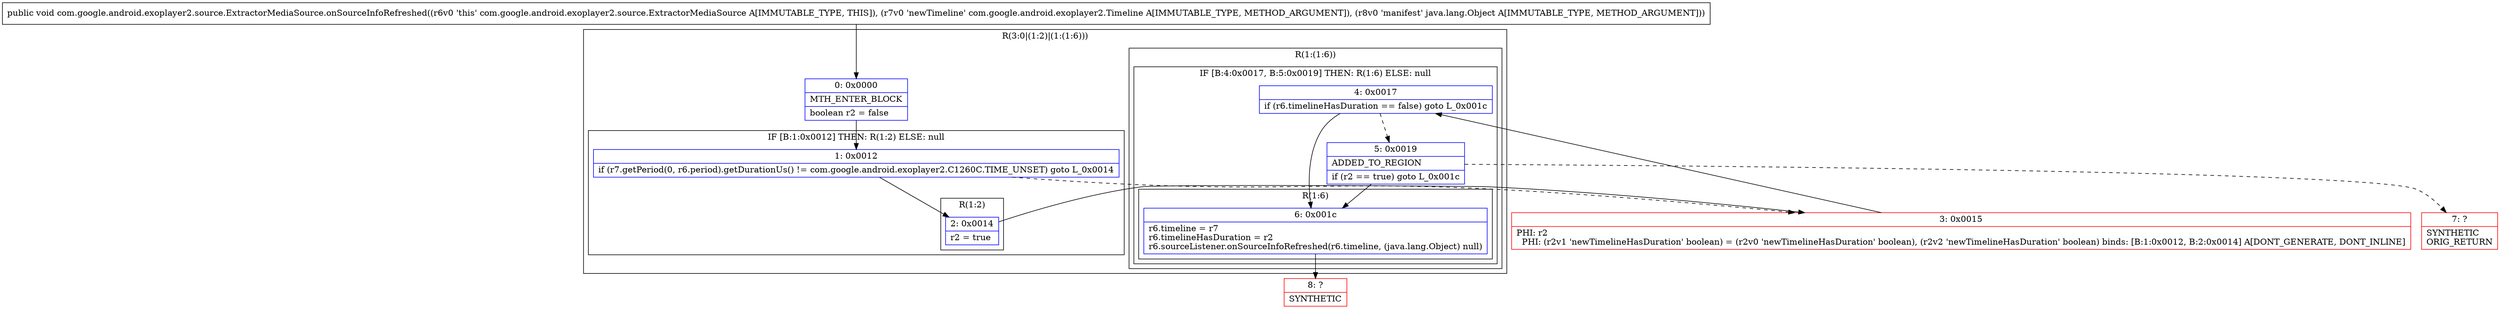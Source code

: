 digraph "CFG forcom.google.android.exoplayer2.source.ExtractorMediaSource.onSourceInfoRefreshed(Lcom\/google\/android\/exoplayer2\/Timeline;Ljava\/lang\/Object;)V" {
subgraph cluster_Region_2144246965 {
label = "R(3:0|(1:2)|(1:(1:6)))";
node [shape=record,color=blue];
Node_0 [shape=record,label="{0\:\ 0x0000|MTH_ENTER_BLOCK\l|boolean r2 = false\l}"];
subgraph cluster_IfRegion_376202414 {
label = "IF [B:1:0x0012] THEN: R(1:2) ELSE: null";
node [shape=record,color=blue];
Node_1 [shape=record,label="{1\:\ 0x0012|if (r7.getPeriod(0, r6.period).getDurationUs() != com.google.android.exoplayer2.C1260C.TIME_UNSET) goto L_0x0014\l}"];
subgraph cluster_Region_947628577 {
label = "R(1:2)";
node [shape=record,color=blue];
Node_2 [shape=record,label="{2\:\ 0x0014|r2 = true\l}"];
}
}
subgraph cluster_Region_1022786795 {
label = "R(1:(1:6))";
node [shape=record,color=blue];
subgraph cluster_IfRegion_565223518 {
label = "IF [B:4:0x0017, B:5:0x0019] THEN: R(1:6) ELSE: null";
node [shape=record,color=blue];
Node_4 [shape=record,label="{4\:\ 0x0017|if (r6.timelineHasDuration == false) goto L_0x001c\l}"];
Node_5 [shape=record,label="{5\:\ 0x0019|ADDED_TO_REGION\l|if (r2 == true) goto L_0x001c\l}"];
subgraph cluster_Region_1966345034 {
label = "R(1:6)";
node [shape=record,color=blue];
Node_6 [shape=record,label="{6\:\ 0x001c|r6.timeline = r7\lr6.timelineHasDuration = r2\lr6.sourceListener.onSourceInfoRefreshed(r6.timeline, (java.lang.Object) null)\l}"];
}
}
}
}
Node_3 [shape=record,color=red,label="{3\:\ 0x0015|PHI: r2 \l  PHI: (r2v1 'newTimelineHasDuration' boolean) = (r2v0 'newTimelineHasDuration' boolean), (r2v2 'newTimelineHasDuration' boolean) binds: [B:1:0x0012, B:2:0x0014] A[DONT_GENERATE, DONT_INLINE]\l}"];
Node_7 [shape=record,color=red,label="{7\:\ ?|SYNTHETIC\lORIG_RETURN\l}"];
Node_8 [shape=record,color=red,label="{8\:\ ?|SYNTHETIC\l}"];
MethodNode[shape=record,label="{public void com.google.android.exoplayer2.source.ExtractorMediaSource.onSourceInfoRefreshed((r6v0 'this' com.google.android.exoplayer2.source.ExtractorMediaSource A[IMMUTABLE_TYPE, THIS]), (r7v0 'newTimeline' com.google.android.exoplayer2.Timeline A[IMMUTABLE_TYPE, METHOD_ARGUMENT]), (r8v0 'manifest' java.lang.Object A[IMMUTABLE_TYPE, METHOD_ARGUMENT])) }"];
MethodNode -> Node_0;
Node_0 -> Node_1;
Node_1 -> Node_2;
Node_1 -> Node_3[style=dashed];
Node_2 -> Node_3;
Node_4 -> Node_5[style=dashed];
Node_4 -> Node_6;
Node_5 -> Node_6;
Node_5 -> Node_7[style=dashed];
Node_6 -> Node_8;
Node_3 -> Node_4;
}

